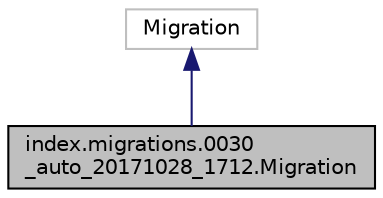digraph "index.migrations.0030_auto_20171028_1712.Migration"
{
  edge [fontname="Helvetica",fontsize="10",labelfontname="Helvetica",labelfontsize="10"];
  node [fontname="Helvetica",fontsize="10",shape=record];
  Node0 [label="index.migrations.0030\l_auto_20171028_1712.Migration",height=0.2,width=0.4,color="black", fillcolor="grey75", style="filled", fontcolor="black"];
  Node1 -> Node0 [dir="back",color="midnightblue",fontsize="10",style="solid"];
  Node1 [label="Migration",height=0.2,width=0.4,color="grey75", fillcolor="white", style="filled"];
}

